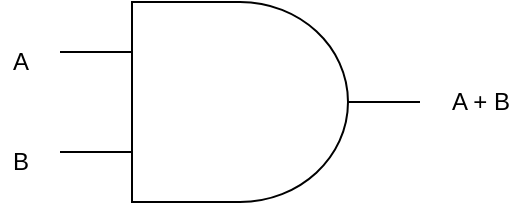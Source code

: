 <mxfile version="14.7.0" type="github">
  <diagram id="VXbnJWhSohTKBrw2bYnW" name="Page-1">
    <mxGraphModel dx="582" dy="383" grid="1" gridSize="10" guides="1" tooltips="1" connect="1" arrows="1" fold="1" page="1" pageScale="1" pageWidth="850" pageHeight="1100" math="0" shadow="0">
      <root>
        <mxCell id="0" />
        <mxCell id="1" parent="0" />
        <mxCell id="l0RzvSDt8huocqv_xjqa-1" value="" style="verticalLabelPosition=bottom;shadow=0;dashed=0;align=center;html=1;verticalAlign=top;shape=mxgraph.electrical.logic_gates.logic_gate;operation=and;" vertex="1" parent="1">
          <mxGeometry x="250" y="200" width="180" height="100" as="geometry" />
        </mxCell>
        <mxCell id="l0RzvSDt8huocqv_xjqa-2" value="A" style="text;html=1;align=center;verticalAlign=middle;resizable=0;points=[];autosize=1;strokeColor=none;" vertex="1" parent="1">
          <mxGeometry x="220" y="220" width="20" height="20" as="geometry" />
        </mxCell>
        <mxCell id="l0RzvSDt8huocqv_xjqa-3" value="B" style="text;html=1;align=center;verticalAlign=middle;resizable=0;points=[];autosize=1;strokeColor=none;" vertex="1" parent="1">
          <mxGeometry x="220" y="270" width="20" height="20" as="geometry" />
        </mxCell>
        <mxCell id="l0RzvSDt8huocqv_xjqa-4" value="A + B" style="text;html=1;align=center;verticalAlign=middle;resizable=0;points=[];autosize=1;strokeColor=none;" vertex="1" parent="1">
          <mxGeometry x="440" y="240" width="40" height="20" as="geometry" />
        </mxCell>
      </root>
    </mxGraphModel>
  </diagram>
</mxfile>
